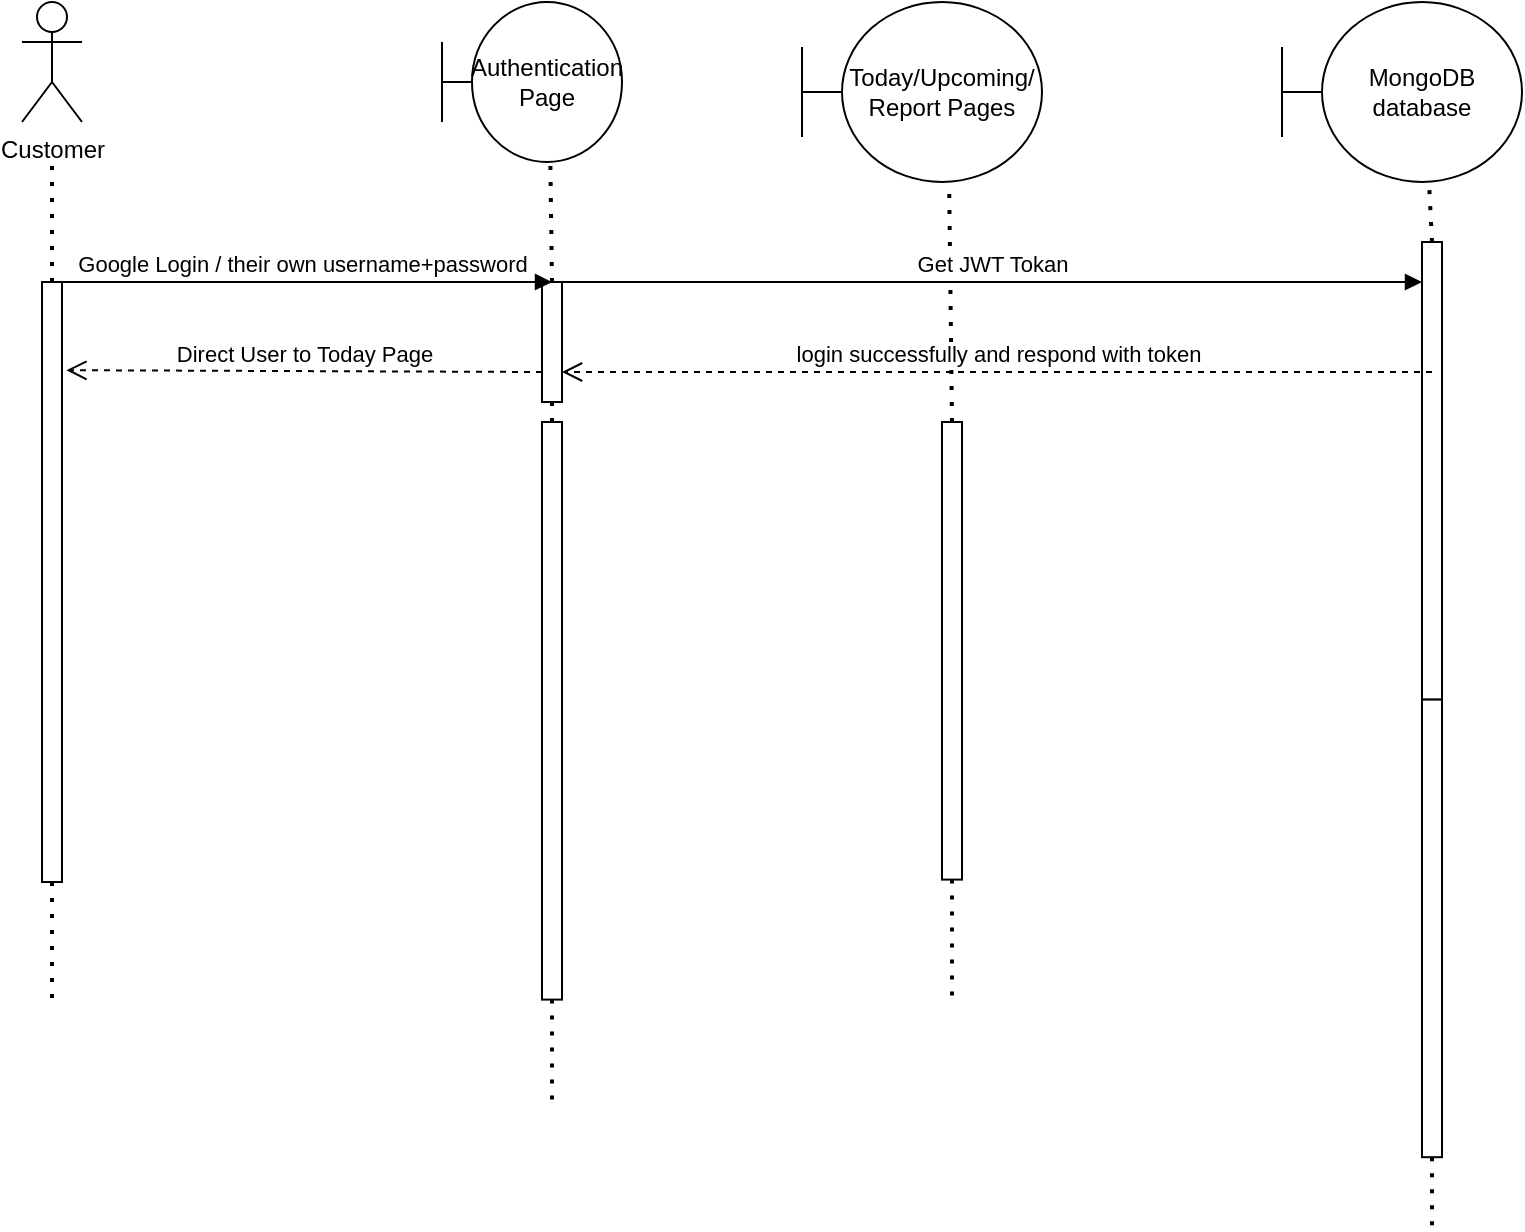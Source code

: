 <mxfile version="15.7.0" type="github">
  <diagram id="IdLpJAudawnrsnd8H30q" name="Page-1">
    <mxGraphModel dx="1987" dy="617" grid="1" gridSize="10" guides="1" tooltips="1" connect="1" arrows="1" fold="1" page="1" pageScale="1" pageWidth="850" pageHeight="1100" math="0" shadow="0">
      <root>
        <mxCell id="0" />
        <mxCell id="1" parent="0" />
        <mxCell id="vC0Zb87hb_vzl7_0k-Lu-1" value="Customer" style="shape=umlActor;verticalLabelPosition=bottom;verticalAlign=top;html=1;outlineConnect=0;" vertex="1" parent="1">
          <mxGeometry x="-70" y="80" width="30" height="60" as="geometry" />
        </mxCell>
        <mxCell id="vC0Zb87hb_vzl7_0k-Lu-2" value="" style="rounded=0;whiteSpace=wrap;html=1;" vertex="1" parent="1">
          <mxGeometry x="-60" y="220" width="10" height="300" as="geometry" />
        </mxCell>
        <mxCell id="vC0Zb87hb_vzl7_0k-Lu-4" value="" style="endArrow=none;dashed=1;html=1;dashPattern=1 3;strokeWidth=2;rounded=0;exitX=0.5;exitY=0;exitDx=0;exitDy=0;" edge="1" parent="1" source="vC0Zb87hb_vzl7_0k-Lu-2">
          <mxGeometry width="50" height="50" relative="1" as="geometry">
            <mxPoint x="20" y="340" as="sourcePoint" />
            <mxPoint x="-55" y="160" as="targetPoint" />
          </mxGeometry>
        </mxCell>
        <mxCell id="vC0Zb87hb_vzl7_0k-Lu-5" value="" style="endArrow=none;dashed=1;html=1;dashPattern=1 3;strokeWidth=2;rounded=0;exitX=0.5;exitY=1;exitDx=0;exitDy=0;" edge="1" parent="1" source="vC0Zb87hb_vzl7_0k-Lu-2">
          <mxGeometry width="50" height="50" relative="1" as="geometry">
            <mxPoint x="-45" y="230" as="sourcePoint" />
            <mxPoint x="-55" y="581.6" as="targetPoint" />
          </mxGeometry>
        </mxCell>
        <mxCell id="vC0Zb87hb_vzl7_0k-Lu-6" value="Authentication Page" style="shape=umlBoundary;whiteSpace=wrap;html=1;" vertex="1" parent="1">
          <mxGeometry x="140" y="80" width="90" height="80" as="geometry" />
        </mxCell>
        <mxCell id="vC0Zb87hb_vzl7_0k-Lu-7" value="" style="rounded=0;whiteSpace=wrap;html=1;" vertex="1" parent="1">
          <mxGeometry x="190" y="220" width="10" height="60" as="geometry" />
        </mxCell>
        <mxCell id="vC0Zb87hb_vzl7_0k-Lu-8" value="" style="endArrow=none;dashed=1;html=1;dashPattern=1 3;strokeWidth=2;rounded=0;exitX=0.5;exitY=0;exitDx=0;exitDy=0;entryX=0.602;entryY=1.01;entryDx=0;entryDy=0;entryPerimeter=0;" edge="1" parent="1" source="vC0Zb87hb_vzl7_0k-Lu-7" target="vC0Zb87hb_vzl7_0k-Lu-6">
          <mxGeometry width="50" height="50" relative="1" as="geometry">
            <mxPoint x="270" y="340" as="sourcePoint" />
            <mxPoint x="195" y="140" as="targetPoint" />
          </mxGeometry>
        </mxCell>
        <mxCell id="vC0Zb87hb_vzl7_0k-Lu-9" value="" style="endArrow=none;dashed=1;html=1;dashPattern=1 3;strokeWidth=2;rounded=0;exitX=0.5;exitY=1;exitDx=0;exitDy=0;" edge="1" parent="1" source="vC0Zb87hb_vzl7_0k-Lu-7">
          <mxGeometry width="50" height="50" relative="1" as="geometry">
            <mxPoint x="205" y="230" as="sourcePoint" />
            <mxPoint x="195" y="290" as="targetPoint" />
          </mxGeometry>
        </mxCell>
        <mxCell id="vC0Zb87hb_vzl7_0k-Lu-10" value="Google Login / their own username+password" style="html=1;verticalAlign=bottom;endArrow=block;rounded=0;exitX=0.5;exitY=0;exitDx=0;exitDy=0;entryX=0.5;entryY=0;entryDx=0;entryDy=0;" edge="1" parent="1" source="vC0Zb87hb_vzl7_0k-Lu-2" target="vC0Zb87hb_vzl7_0k-Lu-7">
          <mxGeometry width="80" relative="1" as="geometry">
            <mxPoint x="100" y="330" as="sourcePoint" />
            <mxPoint x="180" y="330" as="targetPoint" />
          </mxGeometry>
        </mxCell>
        <mxCell id="vC0Zb87hb_vzl7_0k-Lu-12" value="Today/Upcoming/&lt;br&gt;Report Pages" style="shape=umlBoundary;whiteSpace=wrap;html=1;" vertex="1" parent="1">
          <mxGeometry x="320" y="80" width="120" height="90" as="geometry" />
        </mxCell>
        <mxCell id="vC0Zb87hb_vzl7_0k-Lu-13" value="" style="rounded=0;whiteSpace=wrap;html=1;" vertex="1" parent="1">
          <mxGeometry x="390" y="290" width="10" height="228.8" as="geometry" />
        </mxCell>
        <mxCell id="vC0Zb87hb_vzl7_0k-Lu-14" value="" style="endArrow=none;dashed=1;html=1;dashPattern=1 3;strokeWidth=2;rounded=0;exitX=0.5;exitY=0;exitDx=0;exitDy=0;entryX=0.613;entryY=1.004;entryDx=0;entryDy=0;entryPerimeter=0;" edge="1" parent="1" source="vC0Zb87hb_vzl7_0k-Lu-13" target="vC0Zb87hb_vzl7_0k-Lu-12">
          <mxGeometry width="50" height="50" relative="1" as="geometry">
            <mxPoint x="470" y="338.8" as="sourcePoint" />
            <mxPoint x="394" y="180" as="targetPoint" />
          </mxGeometry>
        </mxCell>
        <mxCell id="vC0Zb87hb_vzl7_0k-Lu-15" value="" style="endArrow=none;dashed=1;html=1;dashPattern=1 3;strokeWidth=2;rounded=0;exitX=0.5;exitY=1;exitDx=0;exitDy=0;" edge="1" parent="1" source="vC0Zb87hb_vzl7_0k-Lu-13">
          <mxGeometry width="50" height="50" relative="1" as="geometry">
            <mxPoint x="405" y="228.8" as="sourcePoint" />
            <mxPoint x="395" y="580.4" as="targetPoint" />
          </mxGeometry>
        </mxCell>
        <mxCell id="vC0Zb87hb_vzl7_0k-Lu-16" value="MongoDB database" style="shape=umlBoundary;whiteSpace=wrap;html=1;" vertex="1" parent="1">
          <mxGeometry x="560" y="80" width="120" height="90" as="geometry" />
        </mxCell>
        <mxCell id="vC0Zb87hb_vzl7_0k-Lu-17" value="" style="rounded=0;whiteSpace=wrap;html=1;" vertex="1" parent="1">
          <mxGeometry x="630" y="200" width="10" height="228.8" as="geometry" />
        </mxCell>
        <mxCell id="vC0Zb87hb_vzl7_0k-Lu-18" value="" style="endArrow=none;dashed=1;html=1;dashPattern=1 3;strokeWidth=2;rounded=0;exitX=0.5;exitY=0;exitDx=0;exitDy=0;entryX=0.613;entryY=1.013;entryDx=0;entryDy=0;entryPerimeter=0;" edge="1" parent="1" source="vC0Zb87hb_vzl7_0k-Lu-17" target="vC0Zb87hb_vzl7_0k-Lu-16">
          <mxGeometry width="50" height="50" relative="1" as="geometry">
            <mxPoint x="710" y="348.44" as="sourcePoint" />
            <mxPoint x="633.56" y="180" as="targetPoint" />
          </mxGeometry>
        </mxCell>
        <mxCell id="vC0Zb87hb_vzl7_0k-Lu-19" value="" style="endArrow=none;dashed=1;html=1;dashPattern=1 3;strokeWidth=2;rounded=0;exitX=0.5;exitY=1;exitDx=0;exitDy=0;entryX=0.5;entryY=0;entryDx=0;entryDy=0;" edge="1" parent="1" source="vC0Zb87hb_vzl7_0k-Lu-17" target="vC0Zb87hb_vzl7_0k-Lu-20">
          <mxGeometry width="50" height="50" relative="1" as="geometry">
            <mxPoint x="645" y="238.44" as="sourcePoint" />
            <mxPoint x="635" y="440" as="targetPoint" />
          </mxGeometry>
        </mxCell>
        <mxCell id="vC0Zb87hb_vzl7_0k-Lu-20" value="" style="rounded=0;whiteSpace=wrap;html=1;" vertex="1" parent="1">
          <mxGeometry x="630" y="428.8" width="10" height="228.8" as="geometry" />
        </mxCell>
        <mxCell id="vC0Zb87hb_vzl7_0k-Lu-21" value="" style="endArrow=none;dashed=1;html=1;dashPattern=1 3;strokeWidth=2;rounded=0;entryX=0.5;entryY=1;entryDx=0;entryDy=0;" edge="1" parent="1" target="vC0Zb87hb_vzl7_0k-Lu-20">
          <mxGeometry width="50" height="50" relative="1" as="geometry">
            <mxPoint x="635" y="691.6" as="sourcePoint" />
            <mxPoint x="643.56" y="181.17" as="targetPoint" />
          </mxGeometry>
        </mxCell>
        <mxCell id="vC0Zb87hb_vzl7_0k-Lu-24" value="Direct User to Today Page" style="html=1;verticalAlign=bottom;endArrow=open;dashed=1;endSize=8;rounded=0;exitX=0;exitY=0.75;exitDx=0;exitDy=0;entryX=1.22;entryY=0.147;entryDx=0;entryDy=0;entryPerimeter=0;" edge="1" parent="1" source="vC0Zb87hb_vzl7_0k-Lu-7" target="vC0Zb87hb_vzl7_0k-Lu-2">
          <mxGeometry relative="1" as="geometry">
            <mxPoint x="376.2" y="300.299" as="sourcePoint" />
            <mxPoint x="150" y="300" as="targetPoint" />
          </mxGeometry>
        </mxCell>
        <mxCell id="vC0Zb87hb_vzl7_0k-Lu-25" value="Get JWT Tokan" style="html=1;verticalAlign=bottom;endArrow=block;rounded=0;exitX=1;exitY=0;exitDx=0;exitDy=0;" edge="1" parent="1" source="vC0Zb87hb_vzl7_0k-Lu-7">
          <mxGeometry width="80" relative="1" as="geometry">
            <mxPoint x="260" y="300" as="sourcePoint" />
            <mxPoint x="630" y="220" as="targetPoint" />
          </mxGeometry>
        </mxCell>
        <mxCell id="vC0Zb87hb_vzl7_0k-Lu-27" value="login successfully and respond with token" style="html=1;verticalAlign=bottom;endArrow=open;dashed=1;endSize=8;rounded=0;entryX=1;entryY=0.75;entryDx=0;entryDy=0;" edge="1" parent="1" target="vC0Zb87hb_vzl7_0k-Lu-7">
          <mxGeometry relative="1" as="geometry">
            <mxPoint x="635" y="265" as="sourcePoint" />
            <mxPoint x="410" y="309" as="targetPoint" />
          </mxGeometry>
        </mxCell>
        <mxCell id="vC0Zb87hb_vzl7_0k-Lu-28" value="" style="rounded=0;whiteSpace=wrap;html=1;" vertex="1" parent="1">
          <mxGeometry x="190" y="290" width="10" height="288.8" as="geometry" />
        </mxCell>
        <mxCell id="vC0Zb87hb_vzl7_0k-Lu-29" value="" style="endArrow=none;dashed=1;html=1;dashPattern=1 3;strokeWidth=2;rounded=0;exitX=0.5;exitY=1;exitDx=0;exitDy=0;" edge="1" parent="1" source="vC0Zb87hb_vzl7_0k-Lu-28">
          <mxGeometry width="50" height="50" relative="1" as="geometry">
            <mxPoint x="-45" y="530" as="sourcePoint" />
            <mxPoint x="195" y="630" as="targetPoint" />
          </mxGeometry>
        </mxCell>
      </root>
    </mxGraphModel>
  </diagram>
</mxfile>
